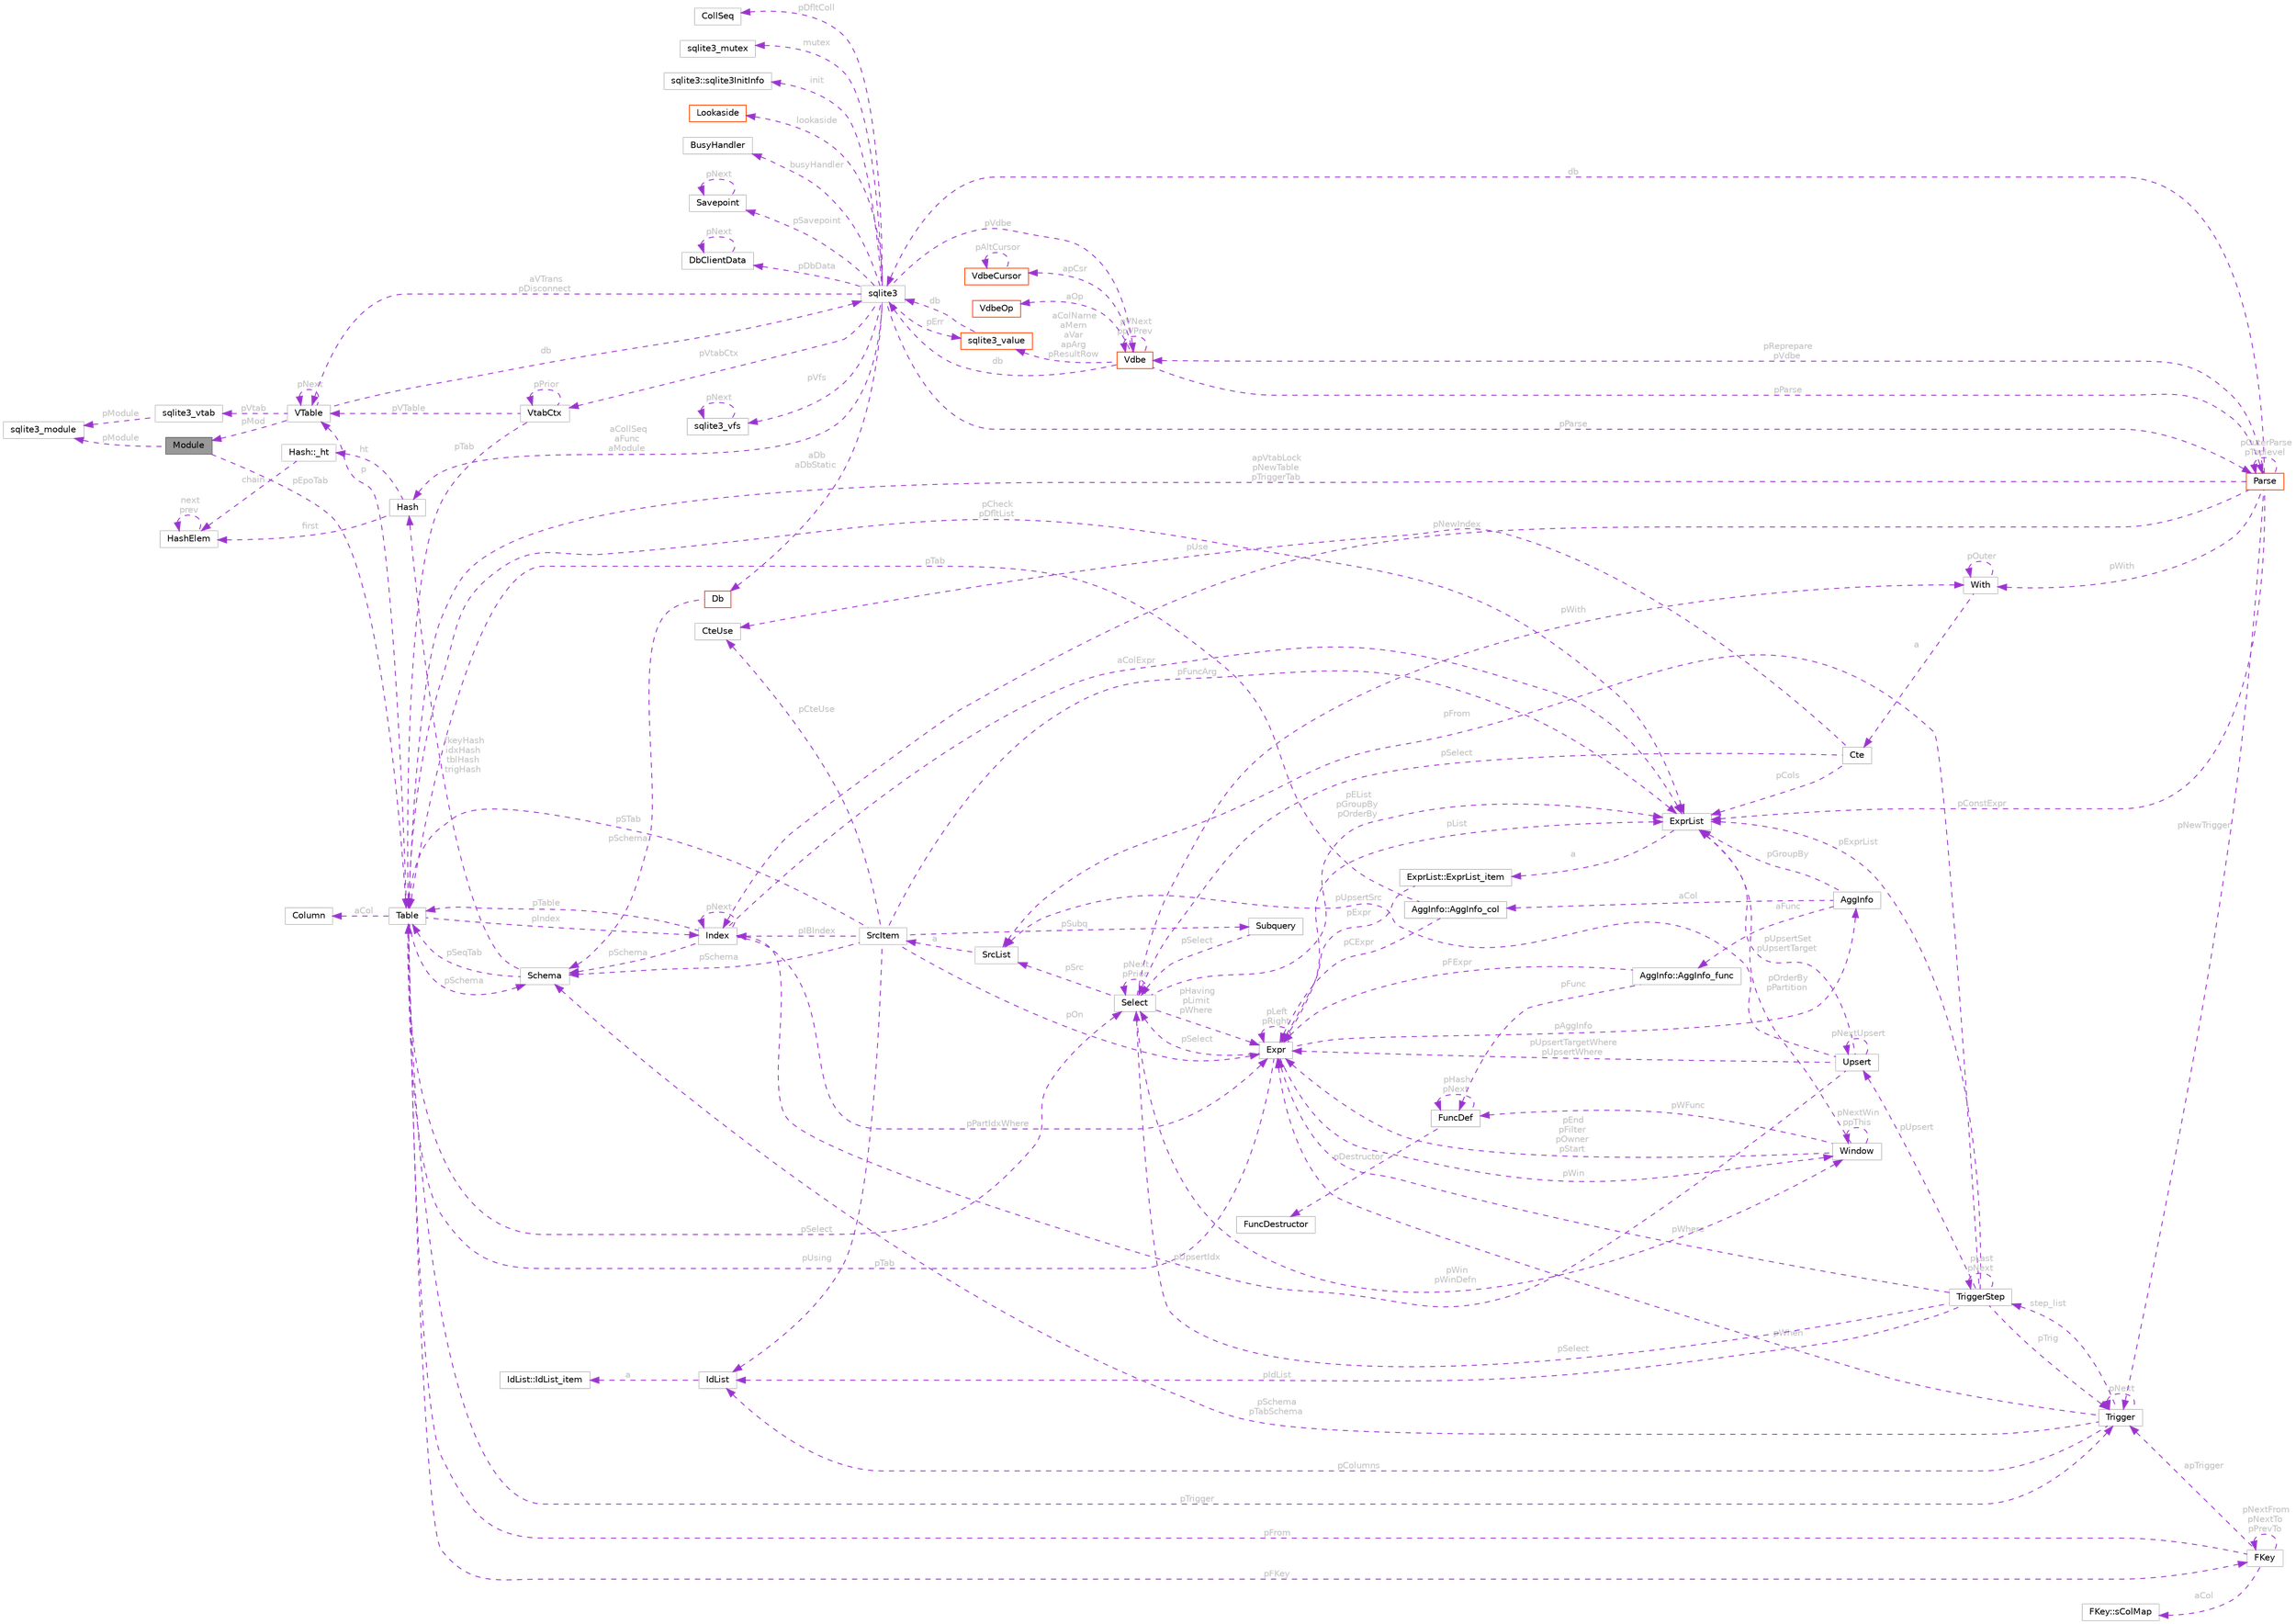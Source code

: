digraph "Module"
{
 // LATEX_PDF_SIZE
  bgcolor="transparent";
  edge [fontname=Helvetica,fontsize=10,labelfontname=Helvetica,labelfontsize=10];
  node [fontname=Helvetica,fontsize=10,shape=box,height=0.2,width=0.4];
  rankdir="LR";
  Node1 [id="Node000001",label="Module",height=0.2,width=0.4,color="gray40", fillcolor="grey60", style="filled", fontcolor="black",tooltip=" "];
  Node2 -> Node1 [id="edge1_Node000001_Node000002",dir="back",color="darkorchid3",style="dashed",tooltip=" ",label=" pModule",fontcolor="grey" ];
  Node2 [id="Node000002",label="sqlite3_module",height=0.2,width=0.4,color="grey75", fillcolor="white", style="filled",URL="$structsqlite3__module.html",tooltip=" "];
  Node3 -> Node1 [id="edge2_Node000001_Node000003",dir="back",color="darkorchid3",style="dashed",tooltip=" ",label=" pEpoTab",fontcolor="grey" ];
  Node3 [id="Node000003",label="Table",height=0.2,width=0.4,color="grey75", fillcolor="white", style="filled",URL="$structTable.html",tooltip=" "];
  Node4 -> Node3 [id="edge3_Node000003_Node000004",dir="back",color="darkorchid3",style="dashed",tooltip=" ",label=" aCol",fontcolor="grey" ];
  Node4 [id="Node000004",label="Column",height=0.2,width=0.4,color="grey75", fillcolor="white", style="filled",URL="$structColumn.html",tooltip=" "];
  Node5 -> Node3 [id="edge4_Node000003_Node000005",dir="back",color="darkorchid3",style="dashed",tooltip=" ",label=" pIndex",fontcolor="grey" ];
  Node5 [id="Node000005",label="Index",height=0.2,width=0.4,color="grey75", fillcolor="white", style="filled",URL="$structIndex.html",tooltip=" "];
  Node3 -> Node5 [id="edge5_Node000005_Node000003",dir="back",color="darkorchid3",style="dashed",tooltip=" ",label=" pTable",fontcolor="grey" ];
  Node5 -> Node5 [id="edge6_Node000005_Node000005",dir="back",color="darkorchid3",style="dashed",tooltip=" ",label=" pNext",fontcolor="grey" ];
  Node6 -> Node5 [id="edge7_Node000005_Node000006",dir="back",color="darkorchid3",style="dashed",tooltip=" ",label=" pSchema",fontcolor="grey" ];
  Node6 [id="Node000006",label="Schema",height=0.2,width=0.4,color="grey75", fillcolor="white", style="filled",URL="$structSchema.html",tooltip=" "];
  Node7 -> Node6 [id="edge8_Node000006_Node000007",dir="back",color="darkorchid3",style="dashed",tooltip=" ",label=" fkeyHash\nidxHash\ntblHash\ntrigHash",fontcolor="grey" ];
  Node7 [id="Node000007",label="Hash",height=0.2,width=0.4,color="grey75", fillcolor="white", style="filled",URL="$structHash.html",tooltip=" "];
  Node8 -> Node7 [id="edge9_Node000007_Node000008",dir="back",color="darkorchid3",style="dashed",tooltip=" ",label=" first",fontcolor="grey" ];
  Node8 [id="Node000008",label="HashElem",height=0.2,width=0.4,color="grey75", fillcolor="white", style="filled",URL="$structHashElem.html",tooltip=" "];
  Node8 -> Node8 [id="edge10_Node000008_Node000008",dir="back",color="darkorchid3",style="dashed",tooltip=" ",label=" next\nprev",fontcolor="grey" ];
  Node9 -> Node7 [id="edge11_Node000007_Node000009",dir="back",color="darkorchid3",style="dashed",tooltip=" ",label=" ht",fontcolor="grey" ];
  Node9 [id="Node000009",label="Hash::_ht",height=0.2,width=0.4,color="grey75", fillcolor="white", style="filled",URL="$structHash_1_1__ht.html",tooltip=" "];
  Node8 -> Node9 [id="edge12_Node000009_Node000008",dir="back",color="darkorchid3",style="dashed",tooltip=" ",label=" chain",fontcolor="grey" ];
  Node3 -> Node6 [id="edge13_Node000006_Node000003",dir="back",color="darkorchid3",style="dashed",tooltip=" ",label=" pSeqTab",fontcolor="grey" ];
  Node10 -> Node5 [id="edge14_Node000005_Node000010",dir="back",color="darkorchid3",style="dashed",tooltip=" ",label=" pPartIdxWhere",fontcolor="grey" ];
  Node10 [id="Node000010",label="Expr",height=0.2,width=0.4,color="grey75", fillcolor="white", style="filled",URL="$structExpr.html",tooltip=" "];
  Node10 -> Node10 [id="edge15_Node000010_Node000010",dir="back",color="darkorchid3",style="dashed",tooltip=" ",label=" pLeft\npRight",fontcolor="grey" ];
  Node11 -> Node10 [id="edge16_Node000010_Node000011",dir="back",color="darkorchid3",style="dashed",tooltip=" ",label=" pList",fontcolor="grey" ];
  Node11 [id="Node000011",label="ExprList",height=0.2,width=0.4,color="grey75", fillcolor="white", style="filled",URL="$structExprList.html",tooltip=" "];
  Node12 -> Node11 [id="edge17_Node000011_Node000012",dir="back",color="darkorchid3",style="dashed",tooltip=" ",label=" a",fontcolor="grey" ];
  Node12 [id="Node000012",label="ExprList::ExprList_item",height=0.2,width=0.4,color="grey75", fillcolor="white", style="filled",URL="$structExprList_1_1ExprList__item.html",tooltip=" "];
  Node10 -> Node12 [id="edge18_Node000012_Node000010",dir="back",color="darkorchid3",style="dashed",tooltip=" ",label=" pExpr",fontcolor="grey" ];
  Node13 -> Node10 [id="edge19_Node000010_Node000013",dir="back",color="darkorchid3",style="dashed",tooltip=" ",label=" pSelect",fontcolor="grey" ];
  Node13 [id="Node000013",label="Select",height=0.2,width=0.4,color="grey75", fillcolor="white", style="filled",URL="$structSelect.html",tooltip=" "];
  Node11 -> Node13 [id="edge20_Node000013_Node000011",dir="back",color="darkorchid3",style="dashed",tooltip=" ",label=" pEList\npGroupBy\npOrderBy",fontcolor="grey" ];
  Node14 -> Node13 [id="edge21_Node000013_Node000014",dir="back",color="darkorchid3",style="dashed",tooltip=" ",label=" pSrc",fontcolor="grey" ];
  Node14 [id="Node000014",label="SrcList",height=0.2,width=0.4,color="grey75", fillcolor="white", style="filled",URL="$structSrcList.html",tooltip=" "];
  Node15 -> Node14 [id="edge22_Node000014_Node000015",dir="back",color="darkorchid3",style="dashed",tooltip=" ",label=" a",fontcolor="grey" ];
  Node15 [id="Node000015",label="SrcItem",height=0.2,width=0.4,color="grey75", fillcolor="white", style="filled",URL="$structSrcItem.html",tooltip=" "];
  Node3 -> Node15 [id="edge23_Node000015_Node000003",dir="back",color="darkorchid3",style="dashed",tooltip=" ",label=" pSTab",fontcolor="grey" ];
  Node11 -> Node15 [id="edge24_Node000015_Node000011",dir="back",color="darkorchid3",style="dashed",tooltip=" ",label=" pFuncArg",fontcolor="grey" ];
  Node5 -> Node15 [id="edge25_Node000015_Node000005",dir="back",color="darkorchid3",style="dashed",tooltip=" ",label=" pIBIndex",fontcolor="grey" ];
  Node16 -> Node15 [id="edge26_Node000015_Node000016",dir="back",color="darkorchid3",style="dashed",tooltip=" ",label=" pCteUse",fontcolor="grey" ];
  Node16 [id="Node000016",label="CteUse",height=0.2,width=0.4,color="grey75", fillcolor="white", style="filled",URL="$structCteUse.html",tooltip=" "];
  Node10 -> Node15 [id="edge27_Node000015_Node000010",dir="back",color="darkorchid3",style="dashed",tooltip=" ",label=" pOn",fontcolor="grey" ];
  Node17 -> Node15 [id="edge28_Node000015_Node000017",dir="back",color="darkorchid3",style="dashed",tooltip=" ",label=" pUsing",fontcolor="grey" ];
  Node17 [id="Node000017",label="IdList",height=0.2,width=0.4,color="grey75", fillcolor="white", style="filled",URL="$structIdList.html",tooltip=" "];
  Node18 -> Node17 [id="edge29_Node000017_Node000018",dir="back",color="darkorchid3",style="dashed",tooltip=" ",label=" a",fontcolor="grey" ];
  Node18 [id="Node000018",label="IdList::IdList_item",height=0.2,width=0.4,color="grey75", fillcolor="white", style="filled",URL="$structIdList_1_1IdList__item.html",tooltip=" "];
  Node6 -> Node15 [id="edge30_Node000015_Node000006",dir="back",color="darkorchid3",style="dashed",tooltip=" ",label=" pSchema",fontcolor="grey" ];
  Node19 -> Node15 [id="edge31_Node000015_Node000019",dir="back",color="darkorchid3",style="dashed",tooltip=" ",label=" pSubq",fontcolor="grey" ];
  Node19 [id="Node000019",label="Subquery",height=0.2,width=0.4,color="grey75", fillcolor="white", style="filled",URL="$structSubquery.html",tooltip=" "];
  Node13 -> Node19 [id="edge32_Node000019_Node000013",dir="back",color="darkorchid3",style="dashed",tooltip=" ",label=" pSelect",fontcolor="grey" ];
  Node10 -> Node13 [id="edge33_Node000013_Node000010",dir="back",color="darkorchid3",style="dashed",tooltip=" ",label=" pHaving\npLimit\npWhere",fontcolor="grey" ];
  Node13 -> Node13 [id="edge34_Node000013_Node000013",dir="back",color="darkorchid3",style="dashed",tooltip=" ",label=" pNext\npPrior",fontcolor="grey" ];
  Node20 -> Node13 [id="edge35_Node000013_Node000020",dir="back",color="darkorchid3",style="dashed",tooltip=" ",label=" pWith",fontcolor="grey" ];
  Node20 [id="Node000020",label="With",height=0.2,width=0.4,color="grey75", fillcolor="white", style="filled",URL="$structWith.html",tooltip=" "];
  Node20 -> Node20 [id="edge36_Node000020_Node000020",dir="back",color="darkorchid3",style="dashed",tooltip=" ",label=" pOuter",fontcolor="grey" ];
  Node21 -> Node20 [id="edge37_Node000020_Node000021",dir="back",color="darkorchid3",style="dashed",tooltip=" ",label=" a",fontcolor="grey" ];
  Node21 [id="Node000021",label="Cte",height=0.2,width=0.4,color="grey75", fillcolor="white", style="filled",URL="$structCte.html",tooltip=" "];
  Node11 -> Node21 [id="edge38_Node000021_Node000011",dir="back",color="darkorchid3",style="dashed",tooltip=" ",label=" pCols",fontcolor="grey" ];
  Node13 -> Node21 [id="edge39_Node000021_Node000013",dir="back",color="darkorchid3",style="dashed",tooltip=" ",label=" pSelect",fontcolor="grey" ];
  Node16 -> Node21 [id="edge40_Node000021_Node000016",dir="back",color="darkorchid3",style="dashed",tooltip=" ",label=" pUse",fontcolor="grey" ];
  Node22 -> Node13 [id="edge41_Node000013_Node000022",dir="back",color="darkorchid3",style="dashed",tooltip=" ",label=" pWin\npWinDefn",fontcolor="grey" ];
  Node22 [id="Node000022",label="Window",height=0.2,width=0.4,color="grey75", fillcolor="white", style="filled",URL="$structWindow.html",tooltip=" "];
  Node11 -> Node22 [id="edge42_Node000022_Node000011",dir="back",color="darkorchid3",style="dashed",tooltip=" ",label=" pOrderBy\npPartition",fontcolor="grey" ];
  Node10 -> Node22 [id="edge43_Node000022_Node000010",dir="back",color="darkorchid3",style="dashed",tooltip=" ",label=" pEnd\npFilter\npOwner\npStart",fontcolor="grey" ];
  Node22 -> Node22 [id="edge44_Node000022_Node000022",dir="back",color="darkorchid3",style="dashed",tooltip=" ",label=" pNextWin\nppThis",fontcolor="grey" ];
  Node23 -> Node22 [id="edge45_Node000022_Node000023",dir="back",color="darkorchid3",style="dashed",tooltip=" ",label=" pWFunc",fontcolor="grey" ];
  Node23 [id="Node000023",label="FuncDef",height=0.2,width=0.4,color="grey75", fillcolor="white", style="filled",URL="$structFuncDef.html",tooltip=" "];
  Node23 -> Node23 [id="edge46_Node000023_Node000023",dir="back",color="darkorchid3",style="dashed",tooltip=" ",label=" pHash\npNext",fontcolor="grey" ];
  Node24 -> Node23 [id="edge47_Node000023_Node000024",dir="back",color="darkorchid3",style="dashed",tooltip=" ",label=" pDestructor",fontcolor="grey" ];
  Node24 [id="Node000024",label="FuncDestructor",height=0.2,width=0.4,color="grey75", fillcolor="white", style="filled",URL="$structFuncDestructor.html",tooltip=" "];
  Node25 -> Node10 [id="edge48_Node000010_Node000025",dir="back",color="darkorchid3",style="dashed",tooltip=" ",label=" pAggInfo",fontcolor="grey" ];
  Node25 [id="Node000025",label="AggInfo",height=0.2,width=0.4,color="grey75", fillcolor="white", style="filled",URL="$structAggInfo.html",tooltip=" "];
  Node11 -> Node25 [id="edge49_Node000025_Node000011",dir="back",color="darkorchid3",style="dashed",tooltip=" ",label=" pGroupBy",fontcolor="grey" ];
  Node26 -> Node25 [id="edge50_Node000025_Node000026",dir="back",color="darkorchid3",style="dashed",tooltip=" ",label=" aCol",fontcolor="grey" ];
  Node26 [id="Node000026",label="AggInfo::AggInfo_col",height=0.2,width=0.4,color="grey75", fillcolor="white", style="filled",URL="$structAggInfo_1_1AggInfo__col.html",tooltip=" "];
  Node3 -> Node26 [id="edge51_Node000026_Node000003",dir="back",color="darkorchid3",style="dashed",tooltip=" ",label=" pTab",fontcolor="grey" ];
  Node10 -> Node26 [id="edge52_Node000026_Node000010",dir="back",color="darkorchid3",style="dashed",tooltip=" ",label=" pCExpr",fontcolor="grey" ];
  Node27 -> Node25 [id="edge53_Node000025_Node000027",dir="back",color="darkorchid3",style="dashed",tooltip=" ",label=" aFunc",fontcolor="grey" ];
  Node27 [id="Node000027",label="AggInfo::AggInfo_func",height=0.2,width=0.4,color="grey75", fillcolor="white", style="filled",URL="$structAggInfo_1_1AggInfo__func.html",tooltip=" "];
  Node10 -> Node27 [id="edge54_Node000027_Node000010",dir="back",color="darkorchid3",style="dashed",tooltip=" ",label=" pFExpr",fontcolor="grey" ];
  Node23 -> Node27 [id="edge55_Node000027_Node000023",dir="back",color="darkorchid3",style="dashed",tooltip=" ",label=" pFunc",fontcolor="grey" ];
  Node3 -> Node10 [id="edge56_Node000010_Node000003",dir="back",color="darkorchid3",style="dashed",tooltip=" ",label=" pTab",fontcolor="grey" ];
  Node22 -> Node10 [id="edge57_Node000010_Node000022",dir="back",color="darkorchid3",style="dashed",tooltip=" ",label=" pWin",fontcolor="grey" ];
  Node11 -> Node5 [id="edge58_Node000005_Node000011",dir="back",color="darkorchid3",style="dashed",tooltip=" ",label=" aColExpr",fontcolor="grey" ];
  Node11 -> Node3 [id="edge59_Node000003_Node000011",dir="back",color="darkorchid3",style="dashed",tooltip=" ",label=" pCheck\npDfltList",fontcolor="grey" ];
  Node28 -> Node3 [id="edge60_Node000003_Node000028",dir="back",color="darkorchid3",style="dashed",tooltip=" ",label=" pFKey",fontcolor="grey" ];
  Node28 [id="Node000028",label="FKey",height=0.2,width=0.4,color="grey75", fillcolor="white", style="filled",URL="$structFKey.html",tooltip=" "];
  Node3 -> Node28 [id="edge61_Node000028_Node000003",dir="back",color="darkorchid3",style="dashed",tooltip=" ",label=" pFrom",fontcolor="grey" ];
  Node28 -> Node28 [id="edge62_Node000028_Node000028",dir="back",color="darkorchid3",style="dashed",tooltip=" ",label=" pNextFrom\npNextTo\npPrevTo",fontcolor="grey" ];
  Node29 -> Node28 [id="edge63_Node000028_Node000029",dir="back",color="darkorchid3",style="dashed",tooltip=" ",label=" apTrigger",fontcolor="grey" ];
  Node29 [id="Node000029",label="Trigger",height=0.2,width=0.4,color="grey75", fillcolor="white", style="filled",URL="$structTrigger.html",tooltip=" "];
  Node10 -> Node29 [id="edge64_Node000029_Node000010",dir="back",color="darkorchid3",style="dashed",tooltip=" ",label=" pWhen",fontcolor="grey" ];
  Node17 -> Node29 [id="edge65_Node000029_Node000017",dir="back",color="darkorchid3",style="dashed",tooltip=" ",label=" pColumns",fontcolor="grey" ];
  Node6 -> Node29 [id="edge66_Node000029_Node000006",dir="back",color="darkorchid3",style="dashed",tooltip=" ",label=" pSchema\npTabSchema",fontcolor="grey" ];
  Node30 -> Node29 [id="edge67_Node000029_Node000030",dir="back",color="darkorchid3",style="dashed",tooltip=" ",label=" step_list",fontcolor="grey" ];
  Node30 [id="Node000030",label="TriggerStep",height=0.2,width=0.4,color="grey75", fillcolor="white", style="filled",URL="$structTriggerStep.html",tooltip=" "];
  Node29 -> Node30 [id="edge68_Node000030_Node000029",dir="back",color="darkorchid3",style="dashed",tooltip=" ",label=" pTrig",fontcolor="grey" ];
  Node13 -> Node30 [id="edge69_Node000030_Node000013",dir="back",color="darkorchid3",style="dashed",tooltip=" ",label=" pSelect",fontcolor="grey" ];
  Node14 -> Node30 [id="edge70_Node000030_Node000014",dir="back",color="darkorchid3",style="dashed",tooltip=" ",label=" pFrom",fontcolor="grey" ];
  Node10 -> Node30 [id="edge71_Node000030_Node000010",dir="back",color="darkorchid3",style="dashed",tooltip=" ",label=" pWhere",fontcolor="grey" ];
  Node11 -> Node30 [id="edge72_Node000030_Node000011",dir="back",color="darkorchid3",style="dashed",tooltip=" ",label=" pExprList",fontcolor="grey" ];
  Node17 -> Node30 [id="edge73_Node000030_Node000017",dir="back",color="darkorchid3",style="dashed",tooltip=" ",label=" pIdList",fontcolor="grey" ];
  Node31 -> Node30 [id="edge74_Node000030_Node000031",dir="back",color="darkorchid3",style="dashed",tooltip=" ",label=" pUpsert",fontcolor="grey" ];
  Node31 [id="Node000031",label="Upsert",height=0.2,width=0.4,color="grey75", fillcolor="white", style="filled",URL="$structUpsert.html",tooltip=" "];
  Node11 -> Node31 [id="edge75_Node000031_Node000011",dir="back",color="darkorchid3",style="dashed",tooltip=" ",label=" pUpsertSet\npUpsertTarget",fontcolor="grey" ];
  Node10 -> Node31 [id="edge76_Node000031_Node000010",dir="back",color="darkorchid3",style="dashed",tooltip=" ",label=" pUpsertTargetWhere\npUpsertWhere",fontcolor="grey" ];
  Node31 -> Node31 [id="edge77_Node000031_Node000031",dir="back",color="darkorchid3",style="dashed",tooltip=" ",label=" pNextUpsert",fontcolor="grey" ];
  Node5 -> Node31 [id="edge78_Node000031_Node000005",dir="back",color="darkorchid3",style="dashed",tooltip=" ",label=" pUpsertIdx",fontcolor="grey" ];
  Node14 -> Node31 [id="edge79_Node000031_Node000014",dir="back",color="darkorchid3",style="dashed",tooltip=" ",label=" pUpsertSrc",fontcolor="grey" ];
  Node30 -> Node30 [id="edge80_Node000030_Node000030",dir="back",color="darkorchid3",style="dashed",tooltip=" ",label=" pLast\npNext",fontcolor="grey" ];
  Node29 -> Node29 [id="edge81_Node000029_Node000029",dir="back",color="darkorchid3",style="dashed",tooltip=" ",label=" pNext",fontcolor="grey" ];
  Node32 -> Node28 [id="edge82_Node000028_Node000032",dir="back",color="darkorchid3",style="dashed",tooltip=" ",label=" aCol",fontcolor="grey" ];
  Node32 [id="Node000032",label="FKey::sColMap",height=0.2,width=0.4,color="grey75", fillcolor="white", style="filled",URL="$structFKey_1_1sColMap.html",tooltip=" "];
  Node13 -> Node3 [id="edge83_Node000003_Node000013",dir="back",color="darkorchid3",style="dashed",tooltip=" ",label=" pSelect",fontcolor="grey" ];
  Node33 -> Node3 [id="edge84_Node000003_Node000033",dir="back",color="darkorchid3",style="dashed",tooltip=" ",label=" p",fontcolor="grey" ];
  Node33 [id="Node000033",label="VTable",height=0.2,width=0.4,color="grey75", fillcolor="white", style="filled",URL="$structVTable.html",tooltip=" "];
  Node34 -> Node33 [id="edge85_Node000033_Node000034",dir="back",color="darkorchid3",style="dashed",tooltip=" ",label=" db",fontcolor="grey" ];
  Node34 [id="Node000034",label="sqlite3",height=0.2,width=0.4,color="grey75", fillcolor="white", style="filled",URL="$structsqlite3.html",tooltip=" "];
  Node35 -> Node34 [id="edge86_Node000034_Node000035",dir="back",color="darkorchid3",style="dashed",tooltip=" ",label=" pVfs",fontcolor="grey" ];
  Node35 [id="Node000035",label="sqlite3_vfs",height=0.2,width=0.4,color="grey75", fillcolor="white", style="filled",URL="$structsqlite3__vfs.html",tooltip=" "];
  Node35 -> Node35 [id="edge87_Node000035_Node000035",dir="back",color="darkorchid3",style="dashed",tooltip=" ",label=" pNext",fontcolor="grey" ];
  Node36 -> Node34 [id="edge88_Node000034_Node000036",dir="back",color="darkorchid3",style="dashed",tooltip=" ",label=" pVdbe",fontcolor="grey" ];
  Node36 [id="Node000036",label="Vdbe",height=0.2,width=0.4,color="orangered", fillcolor="white", style="filled",URL="$structVdbe.html",tooltip=" "];
  Node34 -> Node36 [id="edge89_Node000036_Node000034",dir="back",color="darkorchid3",style="dashed",tooltip=" ",label=" db",fontcolor="grey" ];
  Node36 -> Node36 [id="edge90_Node000036_Node000036",dir="back",color="darkorchid3",style="dashed",tooltip=" ",label=" pVNext\nppVPrev",fontcolor="grey" ];
  Node37 -> Node36 [id="edge91_Node000036_Node000037",dir="back",color="darkorchid3",style="dashed",tooltip=" ",label=" pParse",fontcolor="grey" ];
  Node37 [id="Node000037",label="Parse",height=0.2,width=0.4,color="orangered", fillcolor="white", style="filled",URL="$structParse.html",tooltip=" "];
  Node34 -> Node37 [id="edge92_Node000037_Node000034",dir="back",color="darkorchid3",style="dashed",tooltip=" ",label=" db",fontcolor="grey" ];
  Node36 -> Node37 [id="edge93_Node000037_Node000036",dir="back",color="darkorchid3",style="dashed",tooltip=" ",label=" pReprepare\npVdbe",fontcolor="grey" ];
  Node11 -> Node37 [id="edge94_Node000037_Node000011",dir="back",color="darkorchid3",style="dashed",tooltip=" ",label=" pConstExpr",fontcolor="grey" ];
  Node37 -> Node37 [id="edge95_Node000037_Node000037",dir="back",color="darkorchid3",style="dashed",tooltip=" ",label=" pOuterParse\npToplevel",fontcolor="grey" ];
  Node3 -> Node37 [id="edge96_Node000037_Node000003",dir="back",color="darkorchid3",style="dashed",tooltip=" ",label=" apVtabLock\npNewTable\npTriggerTab",fontcolor="grey" ];
  Node5 -> Node37 [id="edge97_Node000037_Node000005",dir="back",color="darkorchid3",style="dashed",tooltip=" ",label=" pNewIndex",fontcolor="grey" ];
  Node29 -> Node37 [id="edge98_Node000037_Node000029",dir="back",color="darkorchid3",style="dashed",tooltip=" ",label=" pNewTrigger",fontcolor="grey" ];
  Node20 -> Node37 [id="edge99_Node000037_Node000020",dir="back",color="darkorchid3",style="dashed",tooltip=" ",label=" pWith",fontcolor="grey" ];
  Node46 -> Node36 [id="edge100_Node000036_Node000046",dir="back",color="darkorchid3",style="dashed",tooltip=" ",label=" aColName\naMem\naVar\napArg\npResultRow",fontcolor="grey" ];
  Node46 [id="Node000046",label="sqlite3_value",height=0.2,width=0.4,color="orangered", fillcolor="white", style="filled",URL="$structsqlite3__value.html",tooltip=" "];
  Node34 -> Node46 [id="edge101_Node000046_Node000034",dir="back",color="darkorchid3",style="dashed",tooltip=" ",label=" db",fontcolor="grey" ];
  Node55 -> Node36 [id="edge102_Node000036_Node000055",dir="back",color="darkorchid3",style="dashed",tooltip=" ",label=" apCsr",fontcolor="grey" ];
  Node55 [id="Node000055",label="VdbeCursor",height=0.2,width=0.4,color="orangered", fillcolor="white", style="filled",URL="$structVdbeCursor.html",tooltip=" "];
  Node55 -> Node55 [id="edge103_Node000055_Node000055",dir="back",color="darkorchid3",style="dashed",tooltip=" ",label=" pAltCursor",fontcolor="grey" ];
  Node43 -> Node36 [id="edge104_Node000036_Node000043",dir="back",color="darkorchid3",style="dashed",tooltip=" ",label=" aOp",fontcolor="grey" ];
  Node43 [id="Node000043",label="VdbeOp",height=0.2,width=0.4,color="orangered", fillcolor="white", style="filled",URL="$structVdbeOp.html",tooltip=" "];
  Node48 -> Node34 [id="edge105_Node000034_Node000048",dir="back",color="darkorchid3",style="dashed",tooltip=" ",label=" pDfltColl",fontcolor="grey" ];
  Node48 [id="Node000048",label="CollSeq",height=0.2,width=0.4,color="grey75", fillcolor="white", style="filled",URL="$structCollSeq.html",tooltip=" "];
  Node72 -> Node34 [id="edge106_Node000034_Node000072",dir="back",color="darkorchid3",style="dashed",tooltip=" ",label=" mutex",fontcolor="grey" ];
  Node72 [id="Node000072",label="sqlite3_mutex",height=0.2,width=0.4,color="grey75", fillcolor="white", style="filled",URL="$structsqlite3__mutex.html",tooltip=" "];
  Node89 -> Node34 [id="edge107_Node000034_Node000089",dir="back",color="darkorchid3",style="dashed",tooltip=" ",label=" aDb\naDbStatic",fontcolor="grey" ];
  Node89 [id="Node000089",label="Db",height=0.2,width=0.4,color="orangered", fillcolor="white", style="filled",URL="$structDb.html",tooltip=" "];
  Node6 -> Node89 [id="edge108_Node000089_Node000006",dir="back",color="darkorchid3",style="dashed",tooltip=" ",label=" pSchema",fontcolor="grey" ];
  Node90 -> Node34 [id="edge109_Node000034_Node000090",dir="back",color="darkorchid3",style="dashed",tooltip=" ",label=" init",fontcolor="grey" ];
  Node90 [id="Node000090",label="sqlite3::sqlite3InitInfo",height=0.2,width=0.4,color="grey75", fillcolor="white", style="filled",URL="$structsqlite3_1_1sqlite3InitInfo.html",tooltip=" "];
  Node37 -> Node34 [id="edge110_Node000034_Node000037",dir="back",color="darkorchid3",style="dashed",tooltip=" ",label=" pParse",fontcolor="grey" ];
  Node46 -> Node34 [id="edge111_Node000034_Node000046",dir="back",color="darkorchid3",style="dashed",tooltip=" ",label=" pErr",fontcolor="grey" ];
  Node91 -> Node34 [id="edge112_Node000034_Node000091",dir="back",color="darkorchid3",style="dashed",tooltip=" ",label=" lookaside",fontcolor="grey" ];
  Node91 [id="Node000091",label="Lookaside",height=0.2,width=0.4,color="orangered", fillcolor="white", style="filled",URL="$structLookaside.html",tooltip=" "];
  Node7 -> Node34 [id="edge113_Node000034_Node000007",dir="back",color="darkorchid3",style="dashed",tooltip=" ",label=" aCollSeq\naFunc\naModule",fontcolor="grey" ];
  Node93 -> Node34 [id="edge114_Node000034_Node000093",dir="back",color="darkorchid3",style="dashed",tooltip=" ",label=" pVtabCtx",fontcolor="grey" ];
  Node93 [id="Node000093",label="VtabCtx",height=0.2,width=0.4,color="grey75", fillcolor="white", style="filled",URL="$structVtabCtx.html",tooltip=" "];
  Node33 -> Node93 [id="edge115_Node000093_Node000033",dir="back",color="darkorchid3",style="dashed",tooltip=" ",label=" pVTable",fontcolor="grey" ];
  Node3 -> Node93 [id="edge116_Node000093_Node000003",dir="back",color="darkorchid3",style="dashed",tooltip=" ",label=" pTab",fontcolor="grey" ];
  Node93 -> Node93 [id="edge117_Node000093_Node000093",dir="back",color="darkorchid3",style="dashed",tooltip=" ",label=" pPrior",fontcolor="grey" ];
  Node33 -> Node34 [id="edge118_Node000034_Node000033",dir="back",color="darkorchid3",style="dashed",tooltip=" ",label=" aVTrans\npDisconnect",fontcolor="grey" ];
  Node94 -> Node34 [id="edge119_Node000034_Node000094",dir="back",color="darkorchid3",style="dashed",tooltip=" ",label=" busyHandler",fontcolor="grey" ];
  Node94 [id="Node000094",label="BusyHandler",height=0.2,width=0.4,color="grey75", fillcolor="white", style="filled",URL="$structBusyHandler.html",tooltip=" "];
  Node95 -> Node34 [id="edge120_Node000034_Node000095",dir="back",color="darkorchid3",style="dashed",tooltip=" ",label=" pSavepoint",fontcolor="grey" ];
  Node95 [id="Node000095",label="Savepoint",height=0.2,width=0.4,color="grey75", fillcolor="white", style="filled",URL="$structSavepoint.html",tooltip=" "];
  Node95 -> Node95 [id="edge121_Node000095_Node000095",dir="back",color="darkorchid3",style="dashed",tooltip=" ",label=" pNext",fontcolor="grey" ];
  Node96 -> Node34 [id="edge122_Node000034_Node000096",dir="back",color="darkorchid3",style="dashed",tooltip=" ",label=" pDbData",fontcolor="grey" ];
  Node96 [id="Node000096",label="DbClientData",height=0.2,width=0.4,color="grey75", fillcolor="white", style="filled",URL="$structDbClientData.html",tooltip=" "];
  Node96 -> Node96 [id="edge123_Node000096_Node000096",dir="back",color="darkorchid3",style="dashed",tooltip=" ",label=" pNext",fontcolor="grey" ];
  Node1 -> Node33 [id="edge124_Node000033_Node000001",dir="back",color="darkorchid3",style="dashed",tooltip=" ",label=" pMod",fontcolor="grey" ];
  Node75 -> Node33 [id="edge125_Node000033_Node000075",dir="back",color="darkorchid3",style="dashed",tooltip=" ",label=" pVtab",fontcolor="grey" ];
  Node75 [id="Node000075",label="sqlite3_vtab",height=0.2,width=0.4,color="grey75", fillcolor="white", style="filled",URL="$structsqlite3__vtab.html",tooltip=" "];
  Node2 -> Node75 [id="edge126_Node000075_Node000002",dir="back",color="darkorchid3",style="dashed",tooltip=" ",label=" pModule",fontcolor="grey" ];
  Node33 -> Node33 [id="edge127_Node000033_Node000033",dir="back",color="darkorchid3",style="dashed",tooltip=" ",label=" pNext",fontcolor="grey" ];
  Node29 -> Node3 [id="edge128_Node000003_Node000029",dir="back",color="darkorchid3",style="dashed",tooltip=" ",label=" pTrigger",fontcolor="grey" ];
  Node6 -> Node3 [id="edge129_Node000003_Node000006",dir="back",color="darkorchid3",style="dashed",tooltip=" ",label=" pSchema",fontcolor="grey" ];
}

